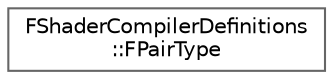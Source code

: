 digraph "Graphical Class Hierarchy"
{
 // INTERACTIVE_SVG=YES
 // LATEX_PDF_SIZE
  bgcolor="transparent";
  edge [fontname=Helvetica,fontsize=10,labelfontname=Helvetica,labelfontsize=10];
  node [fontname=Helvetica,fontsize=10,shape=box,height=0.2,width=0.4];
  rankdir="LR";
  Node0 [id="Node000000",label="FShaderCompilerDefinitions\l::FPairType",height=0.2,width=0.4,color="grey40", fillcolor="white", style="filled",URL="$d8/dde/structFShaderCompilerDefinitions_1_1FPairType.html",tooltip=" "];
}
